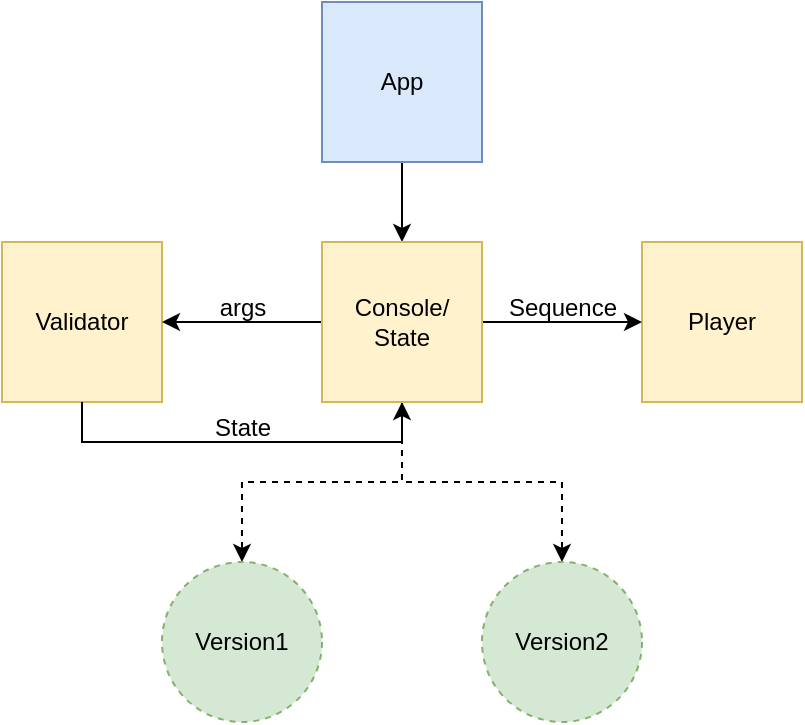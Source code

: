 <mxfile version="22.1.11" type="device">
  <diagram name="Page-1" id="oo_zW9OsIKqORpO0lD2N">
    <mxGraphModel dx="2074" dy="1116" grid="1" gridSize="10" guides="1" tooltips="1" connect="1" arrows="1" fold="1" page="1" pageScale="1" pageWidth="827" pageHeight="1169" math="0" shadow="0">
      <root>
        <mxCell id="0" />
        <mxCell id="1" parent="0" />
        <mxCell id="R2dapUQnimebzi5A1VB0-2" value="" style="edgeStyle=orthogonalEdgeStyle;rounded=0;orthogonalLoop=1;jettySize=auto;html=1;" edge="1" parent="1" source="WIREMCA7KVR-HLmu6_gf-12" target="R2dapUQnimebzi5A1VB0-1">
          <mxGeometry relative="1" as="geometry" />
        </mxCell>
        <mxCell id="WIREMCA7KVR-HLmu6_gf-12" value="App" style="whiteSpace=wrap;html=1;aspect=fixed;fillColor=#dae8fc;strokeColor=#6c8ebf;" parent="1" vertex="1">
          <mxGeometry x="400" y="80" width="80" height="80" as="geometry" />
        </mxCell>
        <mxCell id="WIREMCA7KVR-HLmu6_gf-19" value="Validator" style="whiteSpace=wrap;html=1;aspect=fixed;fillColor=#fff2cc;strokeColor=#d6b656;" parent="1" vertex="1">
          <mxGeometry x="240" y="200" width="80" height="80" as="geometry" />
        </mxCell>
        <mxCell id="WIREMCA7KVR-HLmu6_gf-35" value="" style="edgeStyle=orthogonalEdgeStyle;rounded=0;orthogonalLoop=1;jettySize=auto;html=1;dashed=1;" parent="1" source="R2dapUQnimebzi5A1VB0-1" target="WIREMCA7KVR-HLmu6_gf-34" edge="1">
          <mxGeometry relative="1" as="geometry" />
        </mxCell>
        <mxCell id="WIREMCA7KVR-HLmu6_gf-37" value="" style="edgeStyle=orthogonalEdgeStyle;rounded=0;orthogonalLoop=1;jettySize=auto;html=1;dashed=1;exitX=0.5;exitY=1;exitDx=0;exitDy=0;" parent="1" source="R2dapUQnimebzi5A1VB0-1" target="WIREMCA7KVR-HLmu6_gf-36" edge="1">
          <mxGeometry relative="1" as="geometry">
            <mxPoint x="560" y="280" as="sourcePoint" />
          </mxGeometry>
        </mxCell>
        <mxCell id="WIREMCA7KVR-HLmu6_gf-23" value="Player" style="whiteSpace=wrap;html=1;aspect=fixed;fillColor=#fff2cc;strokeColor=#d6b656;" parent="1" vertex="1">
          <mxGeometry x="560" y="200" width="80" height="80" as="geometry" />
        </mxCell>
        <mxCell id="WIREMCA7KVR-HLmu6_gf-33" style="edgeStyle=orthogonalEdgeStyle;rounded=0;orthogonalLoop=1;jettySize=auto;html=1;exitX=0.5;exitY=1;exitDx=0;exitDy=0;entryX=0.5;entryY=1;entryDx=0;entryDy=0;" parent="1" source="WIREMCA7KVR-HLmu6_gf-19" target="R2dapUQnimebzi5A1VB0-1" edge="1">
          <mxGeometry relative="1" as="geometry" />
        </mxCell>
        <mxCell id="WIREMCA7KVR-HLmu6_gf-34" value="Version1" style="ellipse;whiteSpace=wrap;html=1;fillColor=#d5e8d4;strokeColor=#82b366;dashed=1;" parent="1" vertex="1">
          <mxGeometry x="320" y="360" width="80" height="80" as="geometry" />
        </mxCell>
        <mxCell id="WIREMCA7KVR-HLmu6_gf-36" value="Version2" style="ellipse;whiteSpace=wrap;html=1;fillColor=#d5e8d4;strokeColor=#82b366;dashed=1;" parent="1" vertex="1">
          <mxGeometry x="480" y="360" width="80" height="80" as="geometry" />
        </mxCell>
        <mxCell id="R2dapUQnimebzi5A1VB0-4" style="edgeStyle=orthogonalEdgeStyle;rounded=0;orthogonalLoop=1;jettySize=auto;html=1;entryX=1;entryY=0.5;entryDx=0;entryDy=0;" edge="1" parent="1" source="R2dapUQnimebzi5A1VB0-1" target="WIREMCA7KVR-HLmu6_gf-19">
          <mxGeometry relative="1" as="geometry" />
        </mxCell>
        <mxCell id="R2dapUQnimebzi5A1VB0-8" style="edgeStyle=orthogonalEdgeStyle;rounded=0;orthogonalLoop=1;jettySize=auto;html=1;entryX=0;entryY=0.5;entryDx=0;entryDy=0;" edge="1" parent="1" source="R2dapUQnimebzi5A1VB0-1" target="WIREMCA7KVR-HLmu6_gf-23">
          <mxGeometry relative="1" as="geometry" />
        </mxCell>
        <mxCell id="R2dapUQnimebzi5A1VB0-1" value="Console/&lt;br&gt;State" style="whiteSpace=wrap;html=1;aspect=fixed;fillColor=#fff2cc;strokeColor=#d6b656;" vertex="1" parent="1">
          <mxGeometry x="400" y="200" width="80" height="80" as="geometry" />
        </mxCell>
        <mxCell id="R2dapUQnimebzi5A1VB0-5" value="args" style="text;html=1;align=center;verticalAlign=middle;resizable=0;points=[];autosize=1;strokeColor=none;fillColor=none;" vertex="1" parent="1">
          <mxGeometry x="335" y="218" width="50" height="30" as="geometry" />
        </mxCell>
        <mxCell id="R2dapUQnimebzi5A1VB0-6" value="State" style="text;html=1;align=center;verticalAlign=middle;resizable=0;points=[];autosize=1;strokeColor=none;fillColor=none;" vertex="1" parent="1">
          <mxGeometry x="335" y="278" width="50" height="30" as="geometry" />
        </mxCell>
        <mxCell id="R2dapUQnimebzi5A1VB0-10" value="Sequence" style="text;html=1;align=center;verticalAlign=middle;resizable=0;points=[];autosize=1;strokeColor=none;fillColor=none;" vertex="1" parent="1">
          <mxGeometry x="480" y="218" width="80" height="30" as="geometry" />
        </mxCell>
      </root>
    </mxGraphModel>
  </diagram>
</mxfile>
